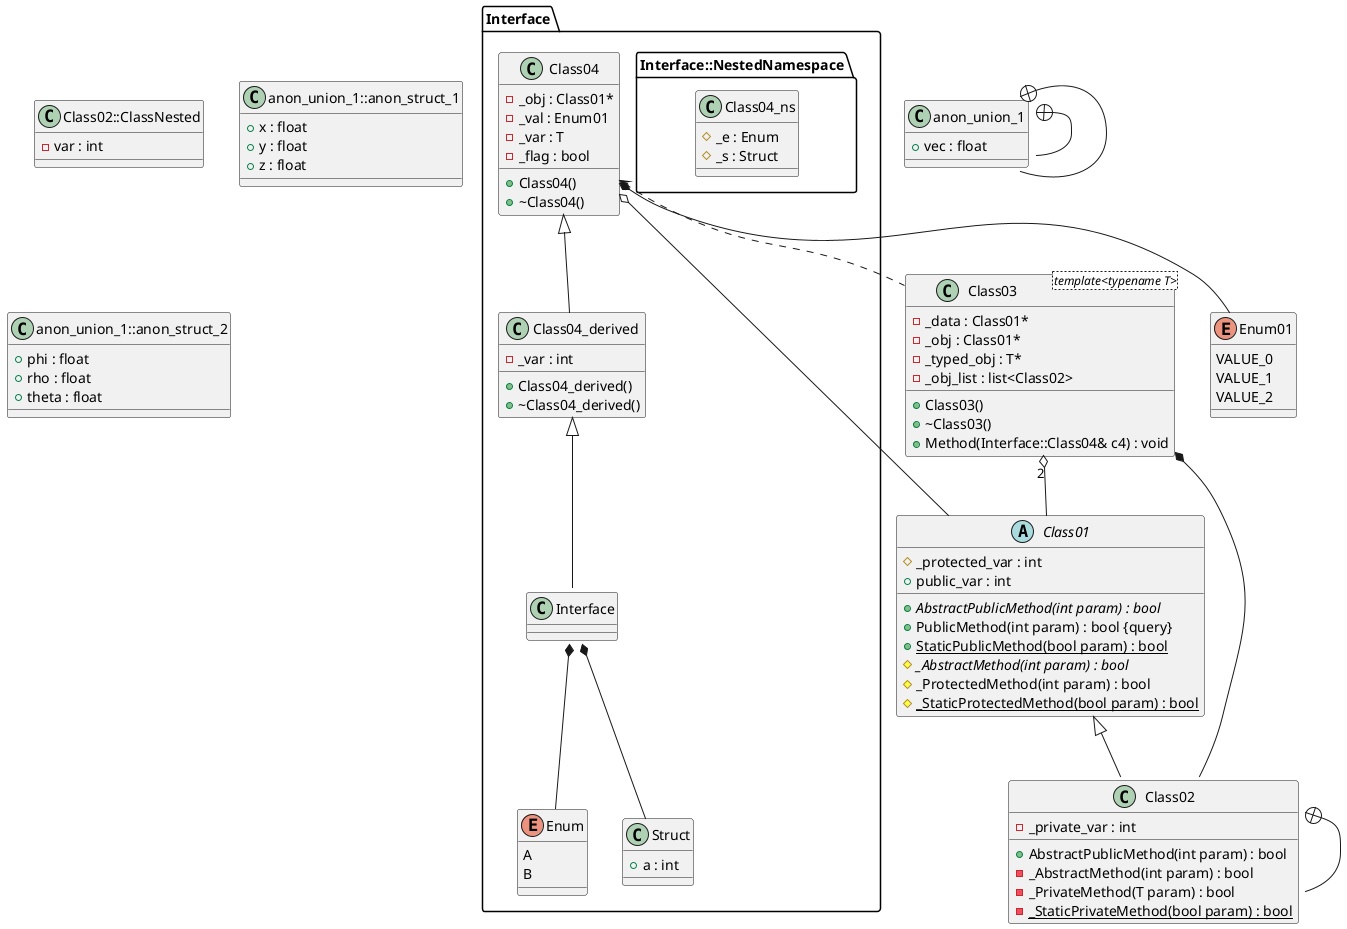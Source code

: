@startuml





/' Objects '/

abstract class Class01 {
	+{abstract} AbstractPublicMethod(int param) : bool
	+PublicMethod(int param) : bool {query}
	+{static} StaticPublicMethod(bool param) : bool
	#{abstract} _AbstractMethod(int param) : bool
	#_ProtectedMethod(int param) : bool
	#{static} _StaticProtectedMethod(bool param) : bool
	#_protected_var : int
	+public_var : int
}


class Class02 {
	+AbstractPublicMethod(int param) : bool
	-_AbstractMethod(int param) : bool
	-_PrivateMethod(T param) : bool
	-{static} _StaticPrivateMethod(bool param) : bool
	-_private_var : int
}


class Class02::ClassNested {
	-var : int
}


class Class03 <template<typename T>> {
	+Class03()
	+~Class03()
	-_data : Class01*
	-_obj : Class01*
	-_typed_obj : T*
	-_obj_list : list<Class02>
	+Method(Interface::Class04& c4) : void
}


enum Enum01 {
	VALUE_0
	VALUE_1
	VALUE_2
}


class anon_union_1::anon_struct_1 {
	+x : float
	+y : float
	+z : float
}


class anon_union_1::anon_struct_2 {
	+phi : float
	+rho : float
	+theta : float
}


class anon_union_1 {
	+vec : float
}


namespace Interface {
	class Class04 {
		+Class04()
		+~Class04()
		-_obj : Class01*
		-_val : Enum01
		-_var : T
		-_flag : bool
	}

	class Class04_derived {
		+Class04_derived()
		+~Class04_derived()
		-_var : int
	}

	enum Enum {
		A
		B
	}

	class Struct {
		+a : int
	}

	namespace Interface::NestedNamespace {
		class Class04_ns {
			#_e : Enum
			#_s : Struct
		}
	}
}





/' Inheritance relationships '/

.Class01 <|-- .Class02


Interface.Class04 <|-- Interface.Class04_derived


Interface.Class04_derived <|-- Interface.Interface::NestedNamespace.Class04_ns





/' Aggregation relationships '/

.Class03 "2" o-- .Class01


.Class03 *-- .Class02


Interface.Class04 o-- .Class01


Interface.Class04 *-- .Enum01


Interface.Interface::NestedNamespace.Class04_ns *-- Interface.Enum


Interface.Interface::NestedNamespace.Class04_ns *-- Interface.Struct






/' Dependency relationships '/

Interface.Class04 <.. .Class03






/' Nested objects '/

.Class02 +-- .Class02::ClassNested


.anon_union_1 +-- .anon_union_1::anon_struct_1


.anon_union_1 +-- .anon_union_1::anon_struct_2




@enduml
